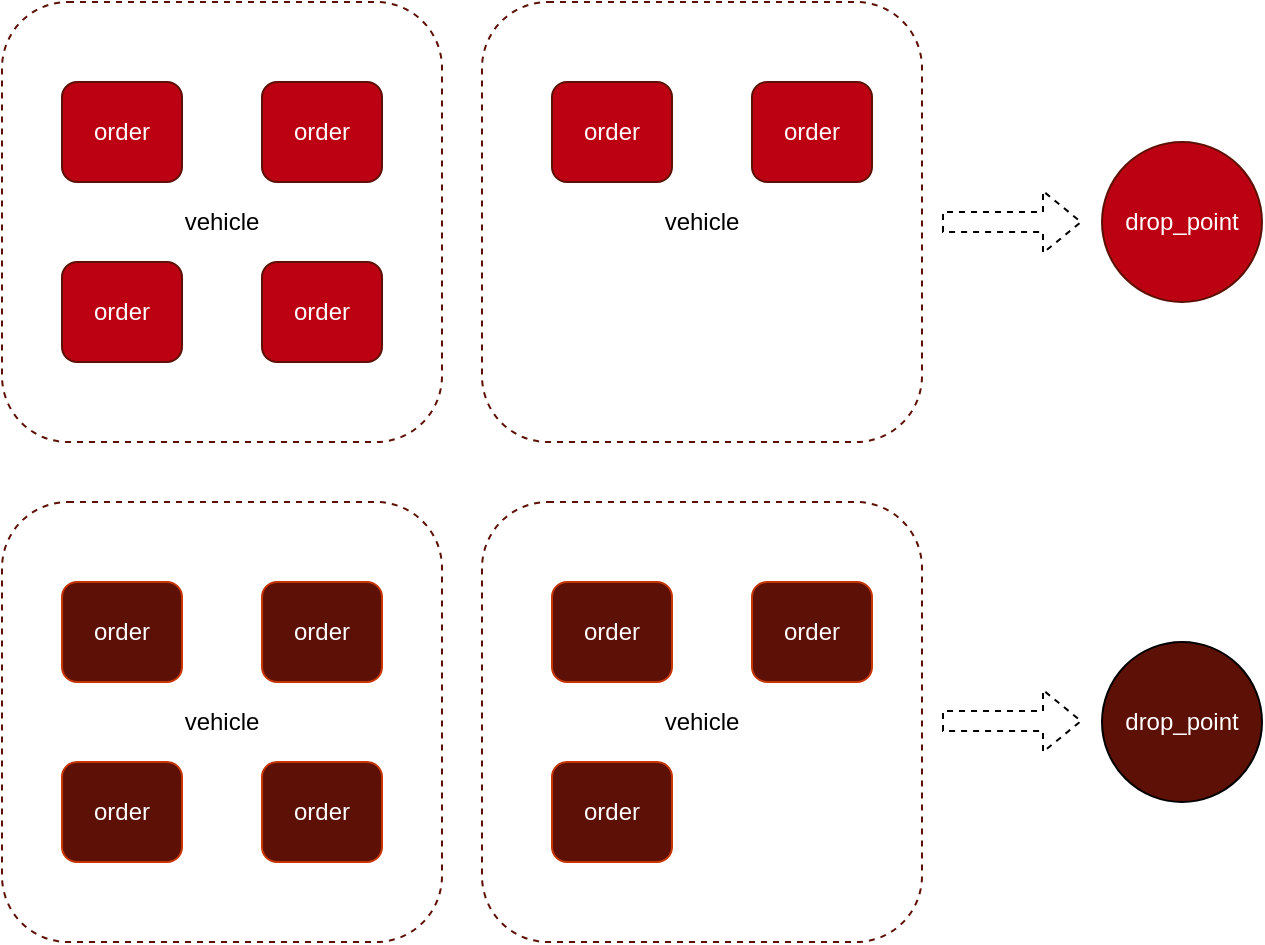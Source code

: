 <mxfile version="24.5.3" type="device">
  <diagram name="第 1 页" id="UaH9pz-wzOEh9ISpvaZk">
    <mxGraphModel dx="1082" dy="820" grid="1" gridSize="10" guides="1" tooltips="1" connect="1" arrows="1" fold="1" page="1" pageScale="1" pageWidth="827" pageHeight="1169" math="0" shadow="0">
      <root>
        <mxCell id="0" />
        <mxCell id="1" parent="0" />
        <mxCell id="vG8PrpAIqFkbVzBRy9qT-24" value="vehicle" style="rounded=1;whiteSpace=wrap;html=1;fillColor=#FFFFFF;strokeColor=#5D1006;fontColor=#000000;dashed=1;" vertex="1" parent="1">
          <mxGeometry x="310" y="510" width="220" height="220" as="geometry" />
        </mxCell>
        <mxCell id="vG8PrpAIqFkbVzBRy9qT-23" value="vehicle" style="rounded=1;whiteSpace=wrap;html=1;fillColor=#FFFFFF;strokeColor=#5D1006;fontColor=#000000;dashed=1;" vertex="1" parent="1">
          <mxGeometry x="70" y="510" width="220" height="220" as="geometry" />
        </mxCell>
        <mxCell id="vG8PrpAIqFkbVzBRy9qT-22" value="vehicle" style="rounded=1;whiteSpace=wrap;html=1;fillColor=#FFFFFF;strokeColor=#5D1006;fontColor=#000000;dashed=1;" vertex="1" parent="1">
          <mxGeometry x="310" y="260" width="220" height="220" as="geometry" />
        </mxCell>
        <mxCell id="4CLjIFczKc-vHJKb__w7-10" value="&lt;font color=&quot;#ffffff&quot;&gt;order&lt;/font&gt;" style="rounded=1;whiteSpace=wrap;html=1;fillColor=#5D1006;strokeColor=#C73500;fontColor=#000000;" parent="1" vertex="1">
          <mxGeometry x="200" y="550" width="60" height="50" as="geometry" />
        </mxCell>
        <mxCell id="vG8PrpAIqFkbVzBRy9qT-1" value="&lt;font color=&quot;#ffffff&quot;&gt;order&lt;/font&gt;" style="rounded=1;whiteSpace=wrap;html=1;fillColor=#5D1006;strokeColor=#C73500;fontColor=#000000;" vertex="1" parent="1">
          <mxGeometry x="100" y="550" width="60" height="50" as="geometry" />
        </mxCell>
        <mxCell id="vG8PrpAIqFkbVzBRy9qT-2" value="&lt;font color=&quot;#ffffff&quot;&gt;order&lt;/font&gt;" style="rounded=1;whiteSpace=wrap;html=1;fillColor=#5D1006;strokeColor=#C73500;fontColor=#000000;" vertex="1" parent="1">
          <mxGeometry x="100" y="640" width="60" height="50" as="geometry" />
        </mxCell>
        <mxCell id="vG8PrpAIqFkbVzBRy9qT-3" value="&lt;font color=&quot;#ffffff&quot;&gt;order&lt;/font&gt;" style="rounded=1;whiteSpace=wrap;html=1;fillColor=#5D1006;strokeColor=#C73500;fontColor=#000000;" vertex="1" parent="1">
          <mxGeometry x="200" y="640" width="60" height="50" as="geometry" />
        </mxCell>
        <mxCell id="vG8PrpAIqFkbVzBRy9qT-6" value="&lt;font color=&quot;#ffffff&quot;&gt;order&lt;/font&gt;" style="rounded=1;whiteSpace=wrap;html=1;fillColor=#5D1006;strokeColor=#C73500;fontColor=#000000;" vertex="1" parent="1">
          <mxGeometry x="445" y="550" width="60" height="50" as="geometry" />
        </mxCell>
        <mxCell id="vG8PrpAIqFkbVzBRy9qT-7" value="&lt;font color=&quot;#ffffff&quot;&gt;order&lt;/font&gt;" style="rounded=1;whiteSpace=wrap;html=1;fillColor=#5D1006;strokeColor=#C73500;fontColor=#000000;" vertex="1" parent="1">
          <mxGeometry x="345" y="550" width="60" height="50" as="geometry" />
        </mxCell>
        <mxCell id="vG8PrpAIqFkbVzBRy9qT-8" value="&lt;font color=&quot;#ffffff&quot;&gt;order&lt;/font&gt;" style="rounded=1;whiteSpace=wrap;html=1;fillColor=#5D1006;strokeColor=#C73500;fontColor=#000000;" vertex="1" parent="1">
          <mxGeometry x="345" y="640" width="60" height="50" as="geometry" />
        </mxCell>
        <mxCell id="vG8PrpAIqFkbVzBRy9qT-10" value="&lt;font color=&quot;#ffffff&quot;&gt;drop_point&lt;/font&gt;" style="ellipse;whiteSpace=wrap;html=1;aspect=fixed;fillColor=#5D1006;" vertex="1" parent="1">
          <mxGeometry x="620" y="580" width="80" height="80" as="geometry" />
        </mxCell>
        <mxCell id="vG8PrpAIqFkbVzBRy9qT-11" value="vehicle" style="rounded=1;whiteSpace=wrap;html=1;fillColor=#FFFFFF;strokeColor=#5D1006;fontColor=#000000;dashed=1;" vertex="1" parent="1">
          <mxGeometry x="70" y="260" width="220" height="220" as="geometry" />
        </mxCell>
        <mxCell id="vG8PrpAIqFkbVzBRy9qT-12" value="&lt;font color=&quot;#ffffff&quot;&gt;order&lt;/font&gt;" style="rounded=1;whiteSpace=wrap;html=1;fillColor=#BC0112;strokeColor=#5D1006;fontColor=#000000;" vertex="1" parent="1">
          <mxGeometry x="200" y="300" width="60" height="50" as="geometry" />
        </mxCell>
        <mxCell id="vG8PrpAIqFkbVzBRy9qT-13" value="&lt;font color=&quot;#ffffff&quot;&gt;order&lt;/font&gt;" style="rounded=1;whiteSpace=wrap;html=1;fillColor=#BC0112;strokeColor=#5D1006;fontColor=#000000;" vertex="1" parent="1">
          <mxGeometry x="100" y="300" width="60" height="50" as="geometry" />
        </mxCell>
        <mxCell id="vG8PrpAIqFkbVzBRy9qT-14" value="&lt;font color=&quot;#ffffff&quot;&gt;order&lt;/font&gt;" style="rounded=1;whiteSpace=wrap;html=1;fillColor=#BC0112;strokeColor=#5D1006;fontColor=#000000;" vertex="1" parent="1">
          <mxGeometry x="100" y="390" width="60" height="50" as="geometry" />
        </mxCell>
        <mxCell id="vG8PrpAIqFkbVzBRy9qT-15" value="&lt;font color=&quot;#ffffff&quot;&gt;order&lt;/font&gt;" style="rounded=1;whiteSpace=wrap;html=1;fillColor=#BC0112;strokeColor=#5D1006;fontColor=#000000;" vertex="1" parent="1">
          <mxGeometry x="200" y="390" width="60" height="50" as="geometry" />
        </mxCell>
        <mxCell id="vG8PrpAIqFkbVzBRy9qT-17" value="&lt;font color=&quot;#ffffff&quot;&gt;order&lt;/font&gt;" style="rounded=1;whiteSpace=wrap;html=1;fillColor=#BC0112;strokeColor=#5D1006;fontColor=#000000;" vertex="1" parent="1">
          <mxGeometry x="445" y="300" width="60" height="50" as="geometry" />
        </mxCell>
        <mxCell id="vG8PrpAIqFkbVzBRy9qT-18" value="&lt;font color=&quot;#ffffff&quot;&gt;order&lt;/font&gt;" style="rounded=1;whiteSpace=wrap;html=1;fillColor=#BC0112;strokeColor=#5D1006;fontColor=#000000;" vertex="1" parent="1">
          <mxGeometry x="345" y="300" width="60" height="50" as="geometry" />
        </mxCell>
        <mxCell id="vG8PrpAIqFkbVzBRy9qT-20" value="&lt;font color=&quot;#ffffff&quot;&gt;drop_point&lt;/font&gt;" style="ellipse;whiteSpace=wrap;html=1;aspect=fixed;fillColor=#BC0112;strokeColor=#5D1006;" vertex="1" parent="1">
          <mxGeometry x="620" y="330" width="80" height="80" as="geometry" />
        </mxCell>
        <mxCell id="vG8PrpAIqFkbVzBRy9qT-25" value="" style="shape=flexArrow;endArrow=classic;html=1;rounded=0;dashed=1;" edge="1" parent="1">
          <mxGeometry width="50" height="50" relative="1" as="geometry">
            <mxPoint x="540" y="370" as="sourcePoint" />
            <mxPoint x="610" y="370" as="targetPoint" />
          </mxGeometry>
        </mxCell>
        <mxCell id="vG8PrpAIqFkbVzBRy9qT-26" value="" style="shape=flexArrow;endArrow=classic;html=1;rounded=0;dashed=1;" edge="1" parent="1">
          <mxGeometry width="50" height="50" relative="1" as="geometry">
            <mxPoint x="540" y="619.5" as="sourcePoint" />
            <mxPoint x="610" y="619.5" as="targetPoint" />
          </mxGeometry>
        </mxCell>
      </root>
    </mxGraphModel>
  </diagram>
</mxfile>
